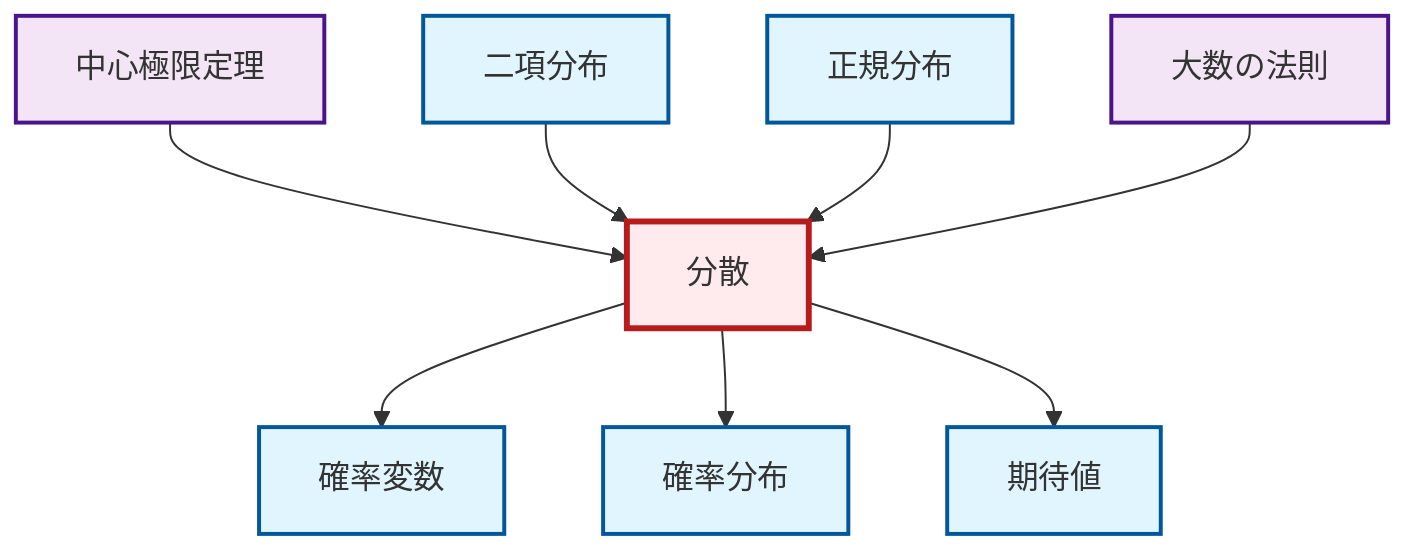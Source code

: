 graph TD
    classDef definition fill:#e1f5fe,stroke:#01579b,stroke-width:2px
    classDef theorem fill:#f3e5f5,stroke:#4a148c,stroke-width:2px
    classDef axiom fill:#fff3e0,stroke:#e65100,stroke-width:2px
    classDef example fill:#e8f5e9,stroke:#1b5e20,stroke-width:2px
    classDef current fill:#ffebee,stroke:#b71c1c,stroke-width:3px
    def-probability-distribution["確率分布"]:::definition
    def-variance["分散"]:::definition
    thm-central-limit["中心極限定理"]:::theorem
    def-random-variable["確率変数"]:::definition
    def-normal-distribution["正規分布"]:::definition
    def-binomial-distribution["二項分布"]:::definition
    def-expectation["期待値"]:::definition
    thm-law-of-large-numbers["大数の法則"]:::theorem
    thm-central-limit --> def-variance
    def-variance --> def-random-variable
    def-binomial-distribution --> def-variance
    def-variance --> def-probability-distribution
    def-normal-distribution --> def-variance
    def-variance --> def-expectation
    thm-law-of-large-numbers --> def-variance
    class def-variance current